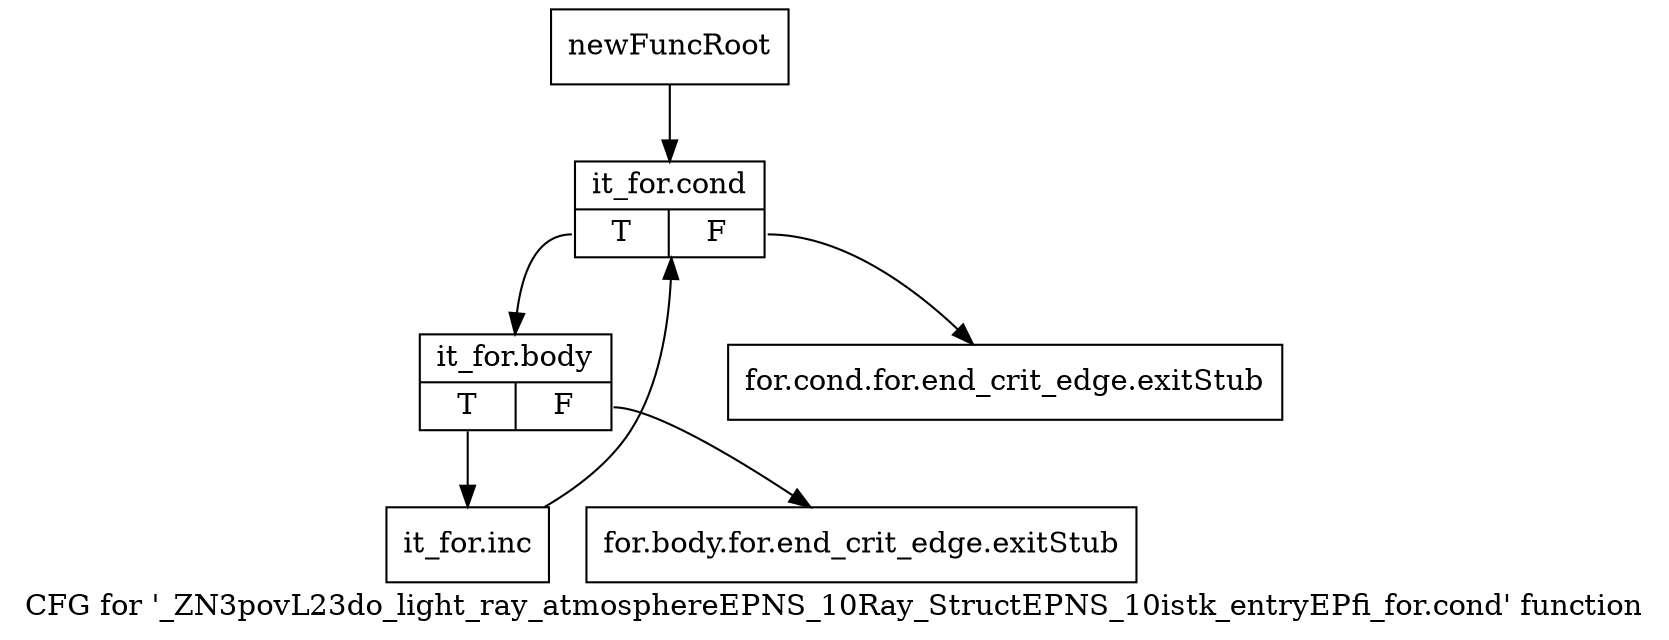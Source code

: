 digraph "CFG for '_ZN3povL23do_light_ray_atmosphereEPNS_10Ray_StructEPNS_10istk_entryEPfi_for.cond' function" {
	label="CFG for '_ZN3povL23do_light_ray_atmosphereEPNS_10Ray_StructEPNS_10istk_entryEPfi_for.cond' function";

	Node0x25cb930 [shape=record,label="{newFuncRoot}"];
	Node0x25cb930 -> Node0x25cba20;
	Node0x25cb980 [shape=record,label="{for.cond.for.end_crit_edge.exitStub}"];
	Node0x25cb9d0 [shape=record,label="{for.body.for.end_crit_edge.exitStub}"];
	Node0x25cba20 [shape=record,label="{it_for.cond|{<s0>T|<s1>F}}"];
	Node0x25cba20:s0 -> Node0x25cba70;
	Node0x25cba20:s1 -> Node0x25cb980;
	Node0x25cba70 [shape=record,label="{it_for.body|{<s0>T|<s1>F}}"];
	Node0x25cba70:s0 -> Node0x25cbac0;
	Node0x25cba70:s1 -> Node0x25cb9d0;
	Node0x25cbac0 [shape=record,label="{it_for.inc}"];
	Node0x25cbac0 -> Node0x25cba20;
}
